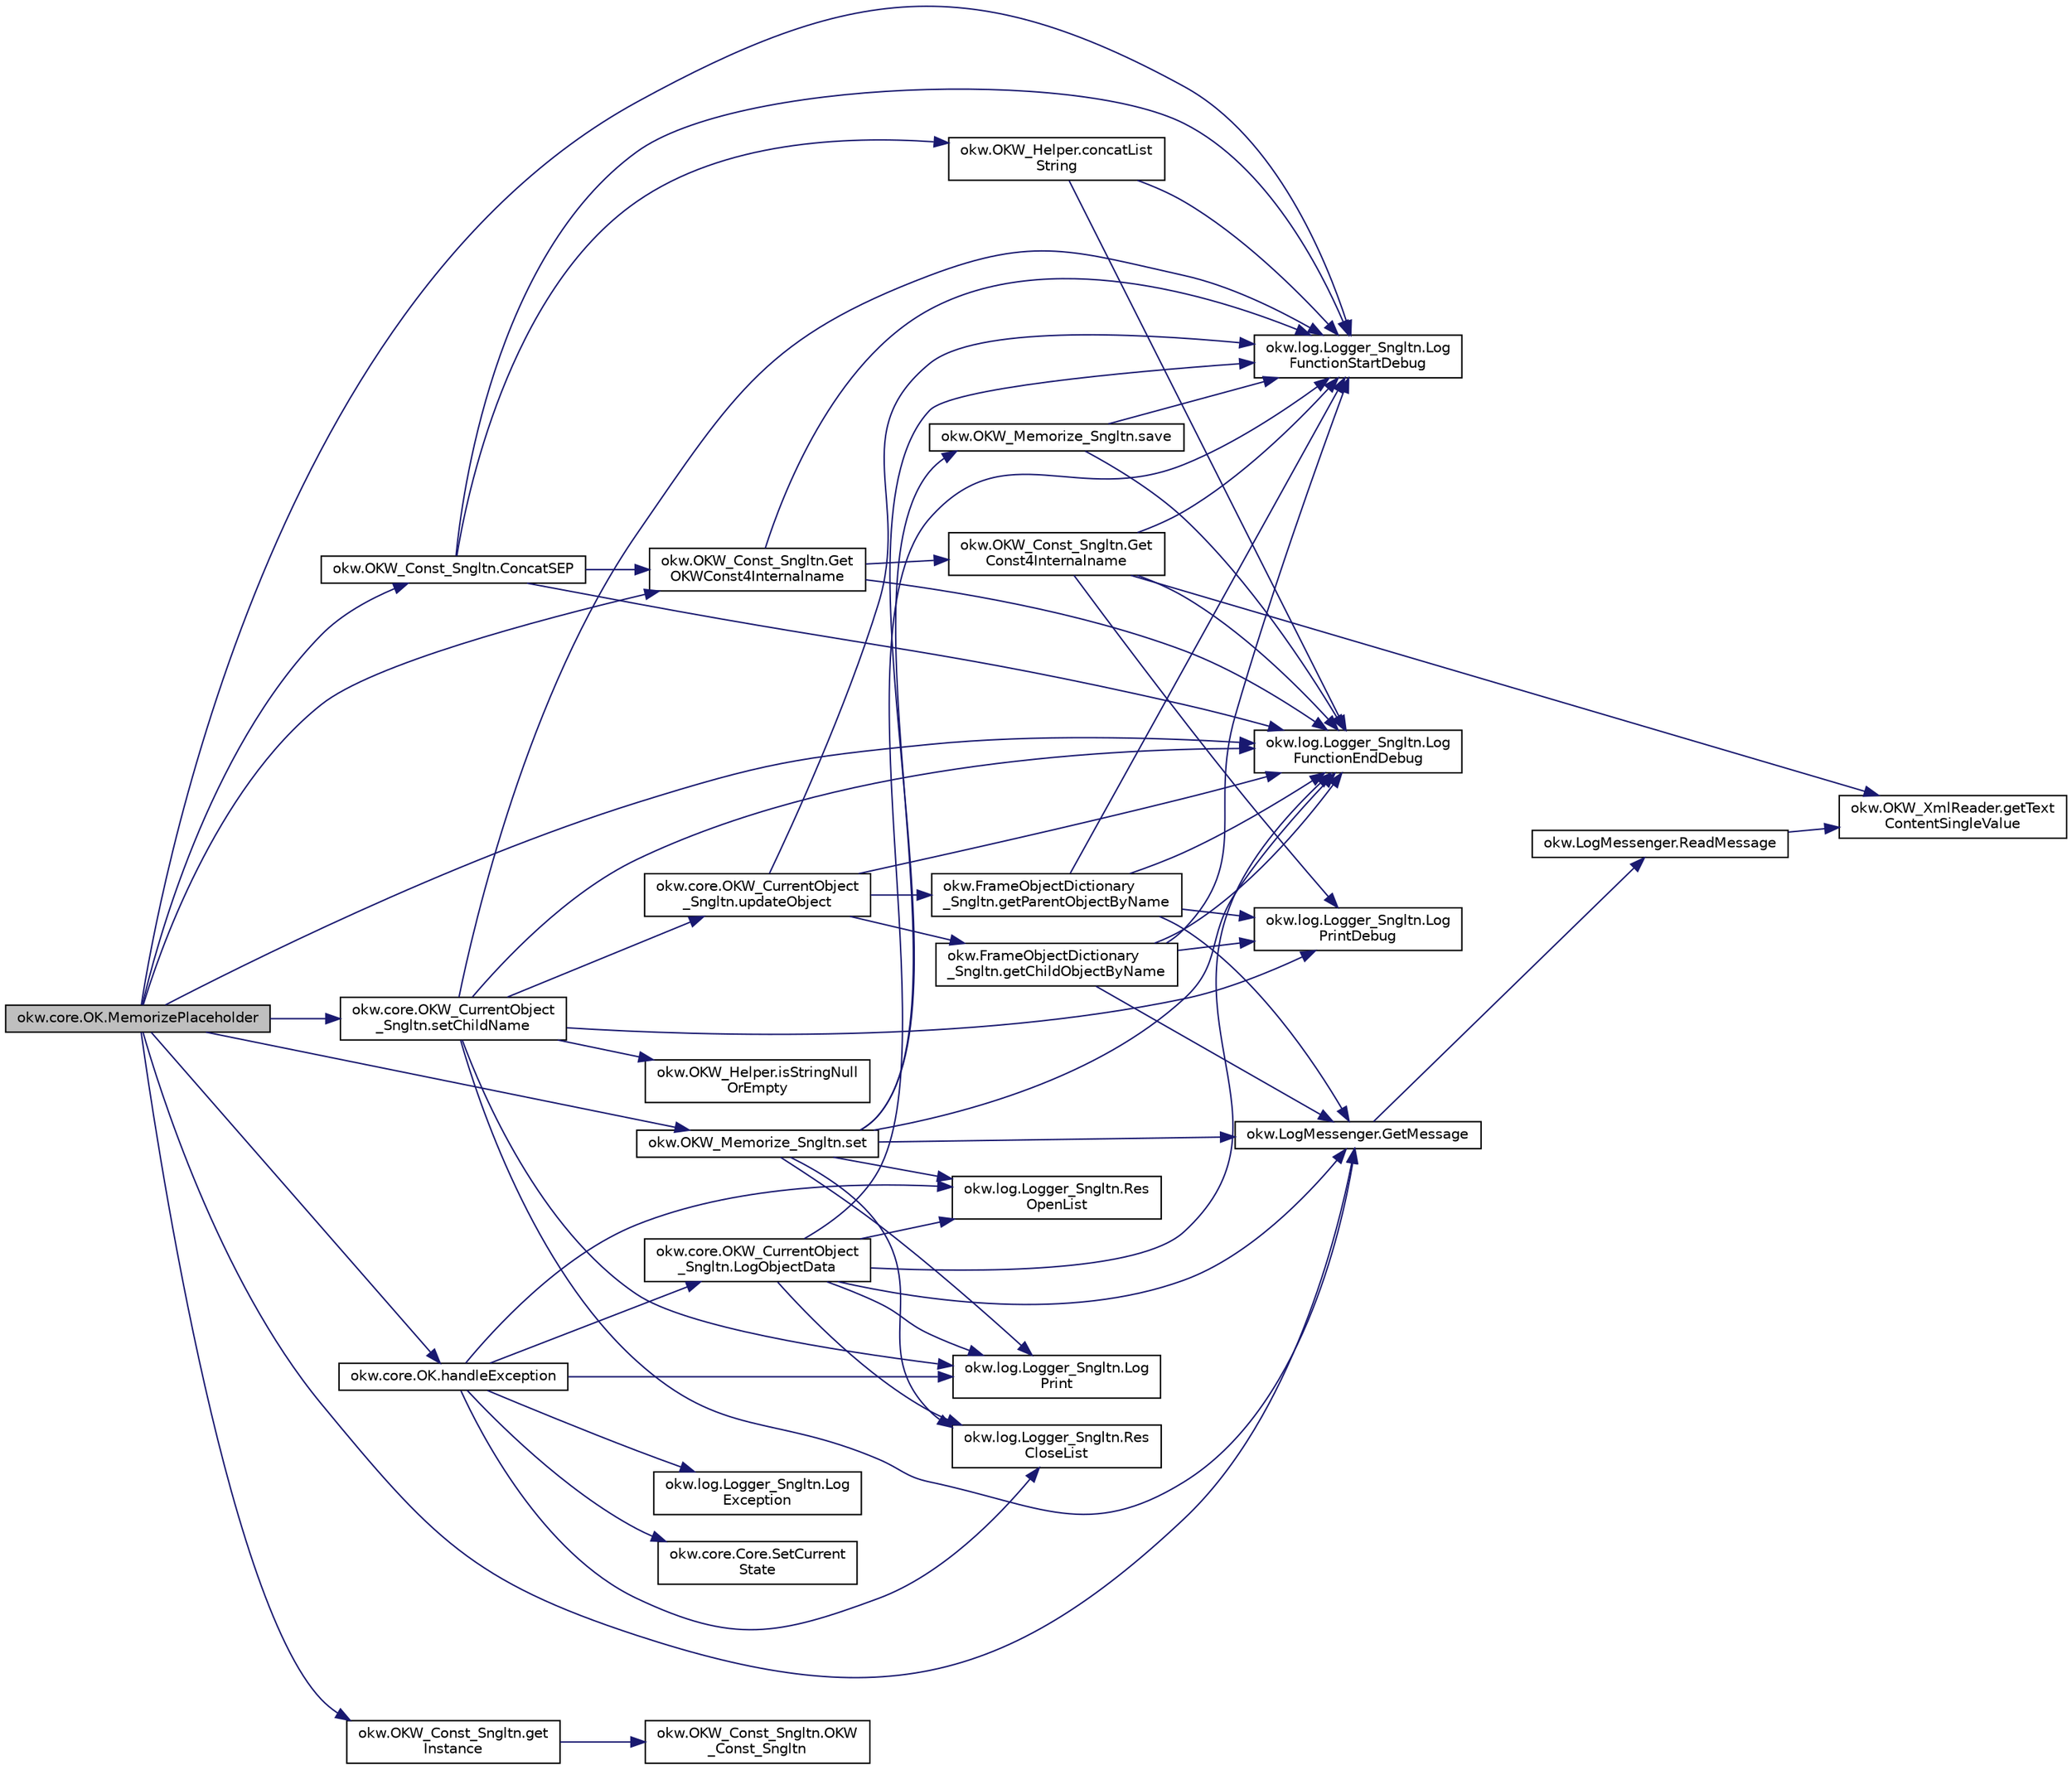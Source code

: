 digraph "okw.core.OK.MemorizePlaceholder"
{
 // INTERACTIVE_SVG=YES
 // LATEX_PDF_SIZE
  edge [fontname="Helvetica",fontsize="10",labelfontname="Helvetica",labelfontsize="10"];
  node [fontname="Helvetica",fontsize="10",shape=record];
  rankdir="LR";
  Node530 [label="okw.core.OK.MemorizePlaceholder",height=0.2,width=0.4,color="black", fillcolor="grey75", style="filled", fontcolor="black",tooltip="Speirchert den aktuellen Wert der Platzhalters, und legt diesen unter fpsMemKeyName ab."];
  Node530 -> Node531 [color="midnightblue",fontsize="10",style="solid",fontname="Helvetica"];
  Node531 [label="okw.log.Logger_Sngltn.Log\lFunctionStartDebug",height=0.2,width=0.4,color="black", fillcolor="white", style="filled",URL="$classokw_1_1log_1_1_logger___sngltn.html#a2d4c3d22d2a52b92873ee2f3853d9c42",tooltip="LogFunctionStartDebug:"];
  Node530 -> Node532 [color="midnightblue",fontsize="10",style="solid",fontname="Helvetica"];
  Node532 [label="okw.OKW_Const_Sngltn.get\lInstance",height=0.2,width=0.4,color="black", fillcolor="white", style="filled",URL="$classokw_1_1_o_k_w___const___sngltn.html#afdb8f095b58cbd870dbb8eb353e3b0bf",tooltip="Holt die einzige Instanz dieser Klasse."];
  Node532 -> Node533 [color="midnightblue",fontsize="10",style="solid",fontname="Helvetica"];
  Node533 [label="okw.OKW_Const_Sngltn.OKW\l_Const_Sngltn",height=0.2,width=0.4,color="black", fillcolor="white", style="filled",URL="$classokw_1_1_o_k_w___const___sngltn.html#a8404c43fc549df30d37c369c7d6e89ae",tooltip="Privater Konstruktor ohne Parameter im Entwurfsmuster Singelton initialisiert die Klasse OKW_Const."];
  Node530 -> Node534 [color="midnightblue",fontsize="10",style="solid",fontname="Helvetica"];
  Node534 [label="okw.OKW_Const_Sngltn.Get\lOKWConst4Internalname",height=0.2,width=0.4,color="black", fillcolor="white", style="filled",URL="$classokw_1_1_o_k_w___const___sngltn.html#a02c05c79f7ea6e862a81a64ce23941fd",tooltip="Methode ermittelt für Internalname und der aktuell eingestellten Sprache den Wert für OKWConst."];
  Node534 -> Node531 [color="midnightblue",fontsize="10",style="solid",fontname="Helvetica"];
  Node534 -> Node535 [color="midnightblue",fontsize="10",style="solid",fontname="Helvetica"];
  Node535 [label="okw.OKW_Const_Sngltn.Get\lConst4Internalname",height=0.2,width=0.4,color="black", fillcolor="white", style="filled",URL="$classokw_1_1_o_k_w___const___sngltn.html#a51cde06bf07e855ba4d69ff36b9a27f7",tooltip="Methode ermittelt für Internalname und der aktuell eingestellten Sprache den Wert für Const."];
  Node535 -> Node531 [color="midnightblue",fontsize="10",style="solid",fontname="Helvetica"];
  Node535 -> Node536 [color="midnightblue",fontsize="10",style="solid",fontname="Helvetica"];
  Node536 [label="okw.log.Logger_Sngltn.Log\lPrintDebug",height=0.2,width=0.4,color="black", fillcolor="white", style="filled",URL="$classokw_1_1log_1_1_logger___sngltn.html#a313f97c79ba4662d9daaf7f537dd02f4",tooltip="Loggt eine Nachricht."];
  Node535 -> Node537 [color="midnightblue",fontsize="10",style="solid",fontname="Helvetica"];
  Node537 [label="okw.OKW_XmlReader.getText\lContentSingleValue",height=0.2,width=0.4,color="black", fillcolor="white", style="filled",URL="$classokw_1_1_o_k_w___xml_reader.html#ab920b5335a2e1429c14cc5f8e79f39eb",tooltip="Lies den TextContent eines Tag."];
  Node535 -> Node538 [color="midnightblue",fontsize="10",style="solid",fontname="Helvetica"];
  Node538 [label="okw.log.Logger_Sngltn.Log\lFunctionEndDebug",height=0.2,width=0.4,color="black", fillcolor="white", style="filled",URL="$classokw_1_1log_1_1_logger___sngltn.html#a91b192a4e0381f6d02b791693d0fab84",tooltip="LogFunctionEndDebug:"];
  Node534 -> Node538 [color="midnightblue",fontsize="10",style="solid",fontname="Helvetica"];
  Node530 -> Node539 [color="midnightblue",fontsize="10",style="solid",fontname="Helvetica"];
  Node539 [label="okw.LogMessenger.GetMessage",height=0.2,width=0.4,color="black", fillcolor="white", style="filled",URL="$classokw_1_1_log_messenger.html#af225d1f037d47b3b085175c09d78bdd2",tooltip="Holt die Log-Meldung für MethodeNmae/Textkey ohne weitere Parameter."];
  Node539 -> Node540 [color="midnightblue",fontsize="10",style="solid",fontname="Helvetica"];
  Node540 [label="okw.LogMessenger.ReadMessage",height=0.2,width=0.4,color="black", fillcolor="white", style="filled",URL="$classokw_1_1_log_messenger.html#a530cd6ab82ec82a04206a2e976ec06e3",tooltip="Interne Kernfunktion holt die Log-Meldung mit Platzhaltern aus der XML-Datei."];
  Node540 -> Node537 [color="midnightblue",fontsize="10",style="solid",fontname="Helvetica"];
  Node530 -> Node541 [color="midnightblue",fontsize="10",style="solid",fontname="Helvetica"];
  Node541 [label="okw.core.OKW_CurrentObject\l_Sngltn.setChildName",height=0.2,width=0.4,color="black", fillcolor="white", style="filled",URL="$classokw_1_1core_1_1_o_k_w___current_object___sngltn.html#a461fa1ff29f4bc4a9798707ea7b71849",tooltip="Setzt das Kindobjekt."];
  Node541 -> Node531 [color="midnightblue",fontsize="10",style="solid",fontname="Helvetica"];
  Node541 -> Node536 [color="midnightblue",fontsize="10",style="solid",fontname="Helvetica"];
  Node541 -> Node539 [color="midnightblue",fontsize="10",style="solid",fontname="Helvetica"];
  Node541 -> Node542 [color="midnightblue",fontsize="10",style="solid",fontname="Helvetica"];
  Node542 [label="okw.OKW_Helper.isStringNull\lOrEmpty",height=0.2,width=0.4,color="black", fillcolor="white", style="filled",URL="$classokw_1_1_o_k_w___helper.html#a3a7ba0f42b29adf70574830688e72e4a",tooltip="Prüft ob der gegeben String fpsStrin null oder leer (\"\") ist."];
  Node541 -> Node543 [color="midnightblue",fontsize="10",style="solid",fontname="Helvetica"];
  Node543 [label="okw.log.Logger_Sngltn.Log\lPrint",height=0.2,width=0.4,color="black", fillcolor="white", style="filled",URL="$classokw_1_1log_1_1_logger___sngltn.html#a8ebceaddd6cc6963ddb8e08c72ea808c",tooltip="LogPrint Function: Prints the values of expressions to the results file."];
  Node541 -> Node544 [color="midnightblue",fontsize="10",style="solid",fontname="Helvetica"];
  Node544 [label="okw.core.OKW_CurrentObject\l_Sngltn.updateObject",height=0.2,width=0.4,color="black", fillcolor="white", style="filled",URL="$classokw_1_1core_1_1_o_k_w___current_object___sngltn.html#a51204f2563ba8defb737da6653705819",tooltip="Methode aktualisert zwei Werte:"];
  Node544 -> Node531 [color="midnightblue",fontsize="10",style="solid",fontname="Helvetica"];
  Node544 -> Node545 [color="midnightblue",fontsize="10",style="solid",fontname="Helvetica"];
  Node545 [label="okw.FrameObjectDictionary\l_Sngltn.getParentObjectByName",height=0.2,width=0.4,color="black", fillcolor="white", style="filled",URL="$classokw_1_1_frame_object_dictionary___sngltn.html#aeec07d71cbebe71ec3ec4d27e86d6c5c",tooltip="Die Methode liefert das Frame-Object des gegebenen FN eines Fensterobjektes zurück."];
  Node545 -> Node531 [color="midnightblue",fontsize="10",style="solid",fontname="Helvetica"];
  Node545 -> Node536 [color="midnightblue",fontsize="10",style="solid",fontname="Helvetica"];
  Node545 -> Node539 [color="midnightblue",fontsize="10",style="solid",fontname="Helvetica"];
  Node545 -> Node538 [color="midnightblue",fontsize="10",style="solid",fontname="Helvetica"];
  Node544 -> Node546 [color="midnightblue",fontsize="10",style="solid",fontname="Helvetica"];
  Node546 [label="okw.FrameObjectDictionary\l_Sngltn.getChildObjectByName",height=0.2,width=0.4,color="black", fillcolor="white", style="filled",URL="$classokw_1_1_frame_object_dictionary___sngltn.html#a0a71734828093357dfc88b5fa242e361",tooltip="Die Methode liefert das Objekt des gegebenen Kindobjekttests zurück."];
  Node546 -> Node531 [color="midnightblue",fontsize="10",style="solid",fontname="Helvetica"];
  Node546 -> Node536 [color="midnightblue",fontsize="10",style="solid",fontname="Helvetica"];
  Node546 -> Node539 [color="midnightblue",fontsize="10",style="solid",fontname="Helvetica"];
  Node546 -> Node538 [color="midnightblue",fontsize="10",style="solid",fontname="Helvetica"];
  Node544 -> Node538 [color="midnightblue",fontsize="10",style="solid",fontname="Helvetica"];
  Node541 -> Node538 [color="midnightblue",fontsize="10",style="solid",fontname="Helvetica"];
  Node530 -> Node547 [color="midnightblue",fontsize="10",style="solid",fontname="Helvetica"];
  Node547 [label="okw.OKW_Const_Sngltn.ConcatSEP",height=0.2,width=0.4,color="black", fillcolor="white", style="filled",URL="$classokw_1_1_o_k_w___const___sngltn.html#a8002f97f9fc96fbb3cfdbe04351e23b4",tooltip="Methode verbindet die einzelne Strings eines List<Strings> zu einem string und trennt diese mit der K..."];
  Node547 -> Node531 [color="midnightblue",fontsize="10",style="solid",fontname="Helvetica"];
  Node547 -> Node548 [color="midnightblue",fontsize="10",style="solid",fontname="Helvetica"];
  Node548 [label="okw.OKW_Helper.concatList\lString",height=0.2,width=0.4,color="black", fillcolor="white", style="filled",URL="$classokw_1_1_o_k_w___helper.html#ac27bd4b709ec8ac0c87afb72ff7d12f9",tooltip="Wandelt List<String> in einen String um und trennt die Werte durch das vorgegebene Trennzeichen vonei..."];
  Node548 -> Node531 [color="midnightblue",fontsize="10",style="solid",fontname="Helvetica"];
  Node548 -> Node538 [color="midnightblue",fontsize="10",style="solid",fontname="Helvetica"];
  Node547 -> Node534 [color="midnightblue",fontsize="10",style="solid",fontname="Helvetica"];
  Node547 -> Node538 [color="midnightblue",fontsize="10",style="solid",fontname="Helvetica"];
  Node530 -> Node549 [color="midnightblue",fontsize="10",style="solid",fontname="Helvetica"];
  Node549 [label="okw.OKW_Memorize_Sngltn.set",height=0.2,width=0.4,color="black", fillcolor="white", style="filled",URL="$classokw_1_1_o_k_w___memorize___sngltn.html#a77acdbf6b56b381439a16f96b54e6fbd",tooltip="Setzt/Merkt sich das MemKey/Value-Paar."];
  Node549 -> Node531 [color="midnightblue",fontsize="10",style="solid",fontname="Helvetica"];
  Node549 -> Node539 [color="midnightblue",fontsize="10",style="solid",fontname="Helvetica"];
  Node549 -> Node550 [color="midnightblue",fontsize="10",style="solid",fontname="Helvetica"];
  Node550 [label="okw.log.Logger_Sngltn.Res\lOpenList",height=0.2,width=0.4,color="black", fillcolor="white", style="filled",URL="$classokw_1_1log_1_1_logger___sngltn.html#ab4fc711bb4c754f251372ff3b14ab9c9",tooltip="Creates a new hierarchical level in the results file."];
  Node549 -> Node543 [color="midnightblue",fontsize="10",style="solid",fontname="Helvetica"];
  Node549 -> Node551 [color="midnightblue",fontsize="10",style="solid",fontname="Helvetica"];
  Node551 [label="okw.log.Logger_Sngltn.Res\lCloseList",height=0.2,width=0.4,color="black", fillcolor="white", style="filled",URL="$classokw_1_1log_1_1_logger___sngltn.html#a9b54104f7e0b4c0a473877b19dfaed56",tooltip="Closes a hierarchical level in the results file that was opened with ResOpenList."];
  Node549 -> Node552 [color="midnightblue",fontsize="10",style="solid",fontname="Helvetica"];
  Node552 [label="okw.OKW_Memorize_Sngltn.save",height=0.2,width=0.4,color="black", fillcolor="white", style="filled",URL="$classokw_1_1_o_k_w___memorize___sngltn.html#a3ff14b0c6e596369e1437c59888a104f",tooltip="Liest die Werte der Klasse OKW_Memorize aus einer Datei, gegeben in OKW.OKW_Ini.Xml_Ini_xml,..."];
  Node552 -> Node531 [color="midnightblue",fontsize="10",style="solid",fontname="Helvetica"];
  Node552 -> Node538 [color="midnightblue",fontsize="10",style="solid",fontname="Helvetica"];
  Node549 -> Node538 [color="midnightblue",fontsize="10",style="solid",fontname="Helvetica"];
  Node530 -> Node553 [color="midnightblue",fontsize="10",style="solid",fontname="Helvetica"];
  Node553 [label="okw.core.OK.handleException",height=0.2,width=0.4,color="black", fillcolor="white", style="filled",URL="$classokw_1_1core_1_1_o_k.html#a5a6db6a457bcb71c893f5d4eb615b2b7",tooltip="Zentrale Exception-Behandlung."];
  Node553 -> Node543 [color="midnightblue",fontsize="10",style="solid",fontname="Helvetica"];
  Node553 -> Node554 [color="midnightblue",fontsize="10",style="solid",fontname="Helvetica"];
  Node554 [label="okw.log.Logger_Sngltn.Log\lException",height=0.2,width=0.4,color="black", fillcolor="white", style="filled",URL="$classokw_1_1log_1_1_logger___sngltn.html#aa29d396a2b9df1ac57079d777c548181",tooltip="LogException Function: Logs a Script Exception to the results file."];
  Node553 -> Node550 [color="midnightblue",fontsize="10",style="solid",fontname="Helvetica"];
  Node553 -> Node551 [color="midnightblue",fontsize="10",style="solid",fontname="Helvetica"];
  Node553 -> Node555 [color="midnightblue",fontsize="10",style="solid",fontname="Helvetica"];
  Node555 [label="okw.core.OKW_CurrentObject\l_Sngltn.LogObjectData",height=0.2,width=0.4,color="black", fillcolor="white", style="filled",URL="$classokw_1_1core_1_1_o_k_w___current_object___sngltn.html#a01b48f2c86a2f91909143ee9063dfd86",tooltip="Methode gibt alle wichtigen Informationen zum aktuellen Objekt aus."];
  Node555 -> Node531 [color="midnightblue",fontsize="10",style="solid",fontname="Helvetica"];
  Node555 -> Node550 [color="midnightblue",fontsize="10",style="solid",fontname="Helvetica"];
  Node555 -> Node543 [color="midnightblue",fontsize="10",style="solid",fontname="Helvetica"];
  Node555 -> Node539 [color="midnightblue",fontsize="10",style="solid",fontname="Helvetica"];
  Node555 -> Node551 [color="midnightblue",fontsize="10",style="solid",fontname="Helvetica"];
  Node555 -> Node538 [color="midnightblue",fontsize="10",style="solid",fontname="Helvetica"];
  Node553 -> Node556 [color="midnightblue",fontsize="10",style="solid",fontname="Helvetica"];
  Node556 [label="okw.core.Core.SetCurrent\lState",height=0.2,width=0.4,color="black", fillcolor="white", style="filled",URL="$classokw_1_1core_1_1_core.html#aafe6e3d88e810dabf350b37058d4af97",tooltip="Setter zum Setzen des aktuellen Zustandes."];
  Node530 -> Node538 [color="midnightblue",fontsize="10",style="solid",fontname="Helvetica"];
}
